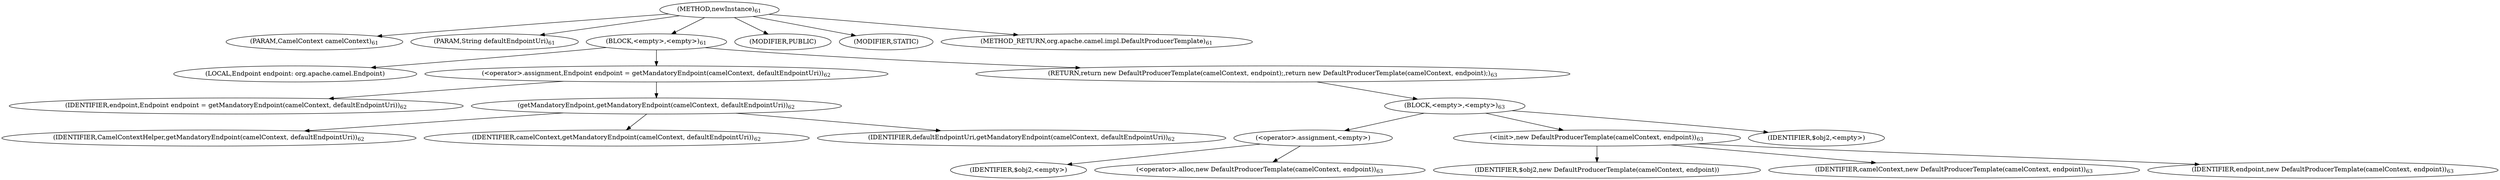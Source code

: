 digraph "newInstance" {  
"208" [label = <(METHOD,newInstance)<SUB>61</SUB>> ]
"209" [label = <(PARAM,CamelContext camelContext)<SUB>61</SUB>> ]
"210" [label = <(PARAM,String defaultEndpointUri)<SUB>61</SUB>> ]
"211" [label = <(BLOCK,&lt;empty&gt;,&lt;empty&gt;)<SUB>61</SUB>> ]
"212" [label = <(LOCAL,Endpoint endpoint: org.apache.camel.Endpoint)> ]
"213" [label = <(&lt;operator&gt;.assignment,Endpoint endpoint = getMandatoryEndpoint(camelContext, defaultEndpointUri))<SUB>62</SUB>> ]
"214" [label = <(IDENTIFIER,endpoint,Endpoint endpoint = getMandatoryEndpoint(camelContext, defaultEndpointUri))<SUB>62</SUB>> ]
"215" [label = <(getMandatoryEndpoint,getMandatoryEndpoint(camelContext, defaultEndpointUri))<SUB>62</SUB>> ]
"216" [label = <(IDENTIFIER,CamelContextHelper,getMandatoryEndpoint(camelContext, defaultEndpointUri))<SUB>62</SUB>> ]
"217" [label = <(IDENTIFIER,camelContext,getMandatoryEndpoint(camelContext, defaultEndpointUri))<SUB>62</SUB>> ]
"218" [label = <(IDENTIFIER,defaultEndpointUri,getMandatoryEndpoint(camelContext, defaultEndpointUri))<SUB>62</SUB>> ]
"219" [label = <(RETURN,return new DefaultProducerTemplate(camelContext, endpoint);,return new DefaultProducerTemplate(camelContext, endpoint);)<SUB>63</SUB>> ]
"220" [label = <(BLOCK,&lt;empty&gt;,&lt;empty&gt;)<SUB>63</SUB>> ]
"221" [label = <(&lt;operator&gt;.assignment,&lt;empty&gt;)> ]
"222" [label = <(IDENTIFIER,$obj2,&lt;empty&gt;)> ]
"223" [label = <(&lt;operator&gt;.alloc,new DefaultProducerTemplate(camelContext, endpoint))<SUB>63</SUB>> ]
"224" [label = <(&lt;init&gt;,new DefaultProducerTemplate(camelContext, endpoint))<SUB>63</SUB>> ]
"225" [label = <(IDENTIFIER,$obj2,new DefaultProducerTemplate(camelContext, endpoint))> ]
"226" [label = <(IDENTIFIER,camelContext,new DefaultProducerTemplate(camelContext, endpoint))<SUB>63</SUB>> ]
"227" [label = <(IDENTIFIER,endpoint,new DefaultProducerTemplate(camelContext, endpoint))<SUB>63</SUB>> ]
"228" [label = <(IDENTIFIER,$obj2,&lt;empty&gt;)> ]
"229" [label = <(MODIFIER,PUBLIC)> ]
"230" [label = <(MODIFIER,STATIC)> ]
"231" [label = <(METHOD_RETURN,org.apache.camel.impl.DefaultProducerTemplate)<SUB>61</SUB>> ]
  "208" -> "209" 
  "208" -> "210" 
  "208" -> "211" 
  "208" -> "229" 
  "208" -> "230" 
  "208" -> "231" 
  "211" -> "212" 
  "211" -> "213" 
  "211" -> "219" 
  "213" -> "214" 
  "213" -> "215" 
  "215" -> "216" 
  "215" -> "217" 
  "215" -> "218" 
  "219" -> "220" 
  "220" -> "221" 
  "220" -> "224" 
  "220" -> "228" 
  "221" -> "222" 
  "221" -> "223" 
  "224" -> "225" 
  "224" -> "226" 
  "224" -> "227" 
}
